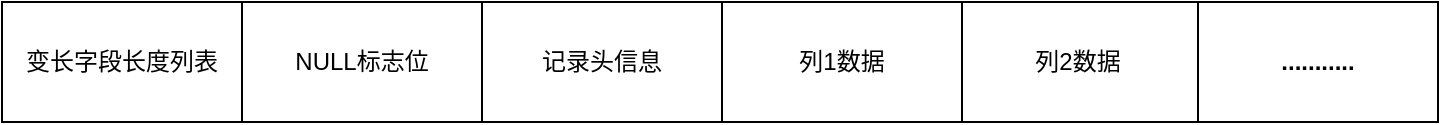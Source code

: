 <mxfile version="23.1.1" type="github">
  <diagram name="第 1 页" id="ZFVM1oqGO0mjIMO4N_CO">
    <mxGraphModel dx="1050" dy="539" grid="0" gridSize="10" guides="1" tooltips="1" connect="1" arrows="1" fold="1" page="1" pageScale="1" pageWidth="827" pageHeight="1169" math="0" shadow="0">
      <root>
        <mxCell id="0" />
        <mxCell id="1" parent="0" />
        <mxCell id="w-ZWb3QV6pA8JSZCC_kc-34" value="" style="group;movable=1;resizable=1;rotatable=1;deletable=1;editable=1;locked=0;connectable=1;" vertex="1" connectable="0" parent="1">
          <mxGeometry x="52" y="286" width="718" height="60" as="geometry" />
        </mxCell>
        <mxCell id="w-ZWb3QV6pA8JSZCC_kc-28" value="变长字段长度列表" style="rounded=0;whiteSpace=wrap;html=1;" vertex="1" parent="w-ZWb3QV6pA8JSZCC_kc-34">
          <mxGeometry width="120" height="60" as="geometry" />
        </mxCell>
        <mxCell id="w-ZWb3QV6pA8JSZCC_kc-29" value="列2数据" style="rounded=0;whiteSpace=wrap;html=1;" vertex="1" parent="w-ZWb3QV6pA8JSZCC_kc-34">
          <mxGeometry x="478" width="120" height="60" as="geometry" />
        </mxCell>
        <mxCell id="w-ZWb3QV6pA8JSZCC_kc-30" value="列1数据" style="rounded=0;whiteSpace=wrap;html=1;" vertex="1" parent="w-ZWb3QV6pA8JSZCC_kc-34">
          <mxGeometry x="360" width="120" height="60" as="geometry" />
        </mxCell>
        <mxCell id="w-ZWb3QV6pA8JSZCC_kc-31" value="记录头信息" style="rounded=0;whiteSpace=wrap;html=1;" vertex="1" parent="w-ZWb3QV6pA8JSZCC_kc-34">
          <mxGeometry x="240" width="120" height="60" as="geometry" />
        </mxCell>
        <mxCell id="w-ZWb3QV6pA8JSZCC_kc-32" value="NULL标志位" style="rounded=0;whiteSpace=wrap;html=1;" vertex="1" parent="w-ZWb3QV6pA8JSZCC_kc-34">
          <mxGeometry x="120" width="120" height="60" as="geometry" />
        </mxCell>
        <mxCell id="w-ZWb3QV6pA8JSZCC_kc-33" value="&lt;b&gt;...........&lt;/b&gt;" style="rounded=0;whiteSpace=wrap;html=1;" vertex="1" parent="w-ZWb3QV6pA8JSZCC_kc-34">
          <mxGeometry x="598" width="120" height="60" as="geometry" />
        </mxCell>
      </root>
    </mxGraphModel>
  </diagram>
</mxfile>
